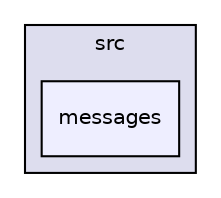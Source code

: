 digraph "src/messages" {
  compound=true
  node [ fontsize="10", fontname="Helvetica"];
  edge [ labelfontsize="10", labelfontname="Helvetica"];
  subgraph clusterdir_68267d1309a1af8e8297ef4c3efbcdba {
    graph [ bgcolor="#ddddee", pencolor="black", label="src" fontname="Helvetica", fontsize="10", URL="dir_68267d1309a1af8e8297ef4c3efbcdba.html"]
  dir_7e580a9e3cd345dd51216eb99dadc8eb [shape=box, label="messages", style="filled", fillcolor="#eeeeff", pencolor="black", URL="dir_7e580a9e3cd345dd51216eb99dadc8eb.html"];
  }
}
